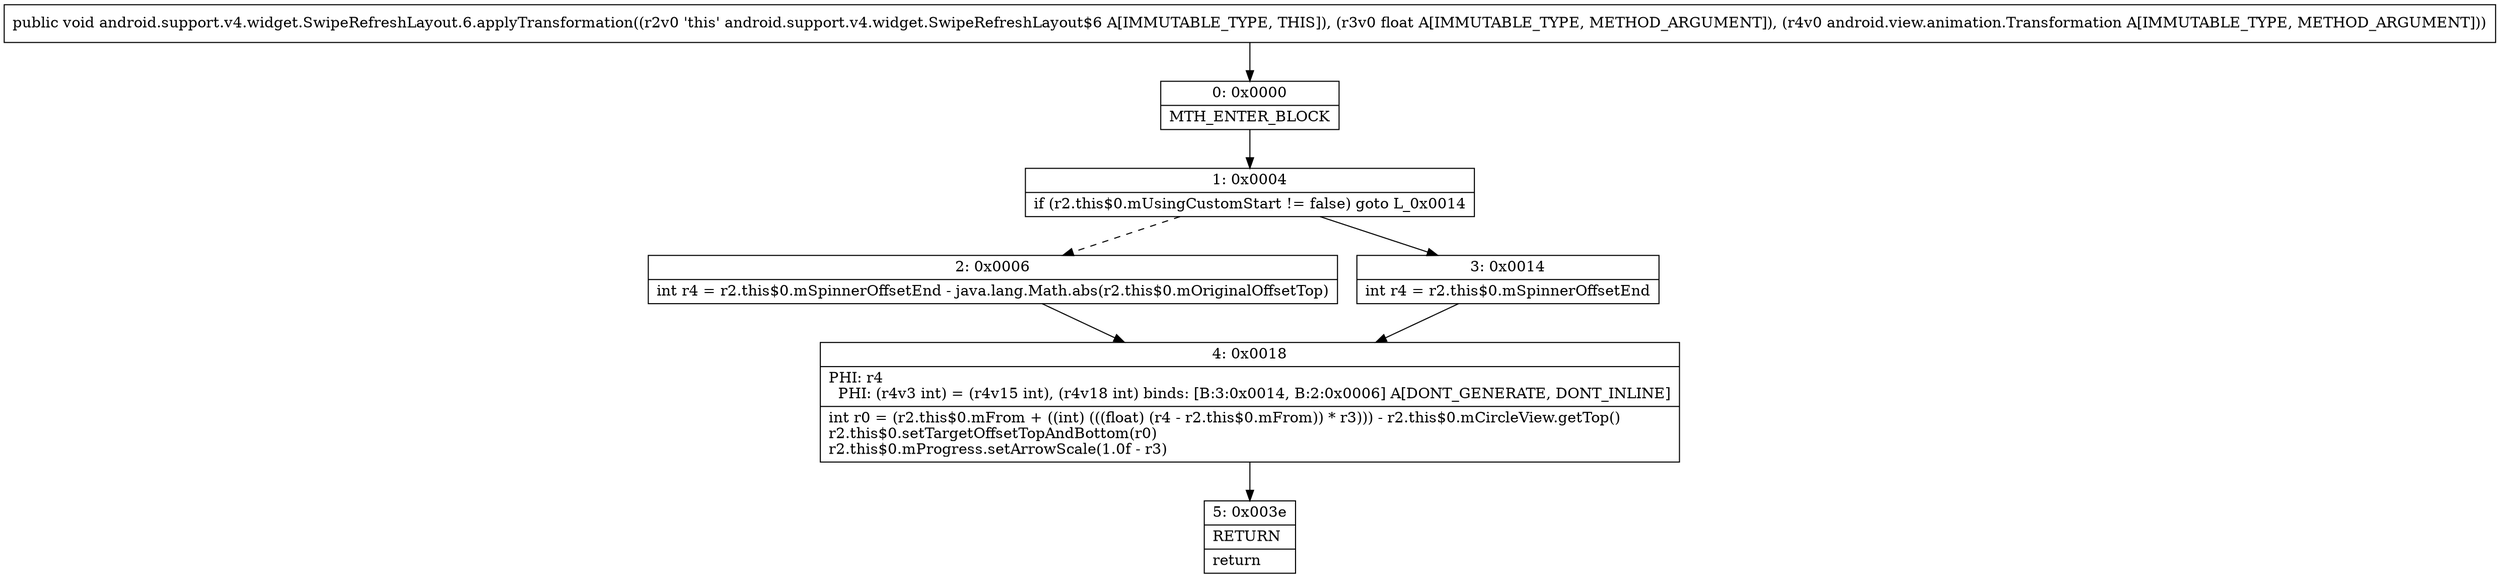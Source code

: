 digraph "CFG forandroid.support.v4.widget.SwipeRefreshLayout.6.applyTransformation(FLandroid\/view\/animation\/Transformation;)V" {
Node_0 [shape=record,label="{0\:\ 0x0000|MTH_ENTER_BLOCK\l}"];
Node_1 [shape=record,label="{1\:\ 0x0004|if (r2.this$0.mUsingCustomStart != false) goto L_0x0014\l}"];
Node_2 [shape=record,label="{2\:\ 0x0006|int r4 = r2.this$0.mSpinnerOffsetEnd \- java.lang.Math.abs(r2.this$0.mOriginalOffsetTop)\l}"];
Node_3 [shape=record,label="{3\:\ 0x0014|int r4 = r2.this$0.mSpinnerOffsetEnd\l}"];
Node_4 [shape=record,label="{4\:\ 0x0018|PHI: r4 \l  PHI: (r4v3 int) = (r4v15 int), (r4v18 int) binds: [B:3:0x0014, B:2:0x0006] A[DONT_GENERATE, DONT_INLINE]\l|int r0 = (r2.this$0.mFrom + ((int) (((float) (r4 \- r2.this$0.mFrom)) * r3))) \- r2.this$0.mCircleView.getTop()\lr2.this$0.setTargetOffsetTopAndBottom(r0)\lr2.this$0.mProgress.setArrowScale(1.0f \- r3)\l}"];
Node_5 [shape=record,label="{5\:\ 0x003e|RETURN\l|return\l}"];
MethodNode[shape=record,label="{public void android.support.v4.widget.SwipeRefreshLayout.6.applyTransformation((r2v0 'this' android.support.v4.widget.SwipeRefreshLayout$6 A[IMMUTABLE_TYPE, THIS]), (r3v0 float A[IMMUTABLE_TYPE, METHOD_ARGUMENT]), (r4v0 android.view.animation.Transformation A[IMMUTABLE_TYPE, METHOD_ARGUMENT])) }"];
MethodNode -> Node_0;
Node_0 -> Node_1;
Node_1 -> Node_2[style=dashed];
Node_1 -> Node_3;
Node_2 -> Node_4;
Node_3 -> Node_4;
Node_4 -> Node_5;
}

